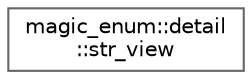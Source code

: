 digraph "类继承关系图"
{
 // LATEX_PDF_SIZE
  bgcolor="transparent";
  edge [fontname=Helvetica,fontsize=10,labelfontname=Helvetica,labelfontsize=10];
  node [fontname=Helvetica,fontsize=10,shape=box,height=0.2,width=0.4];
  rankdir="LR";
  Node0 [id="Node000000",label="magic_enum::detail\l::str_view",height=0.2,width=0.4,color="grey40", fillcolor="white", style="filled",URL="$structmagic__enum_1_1detail_1_1str__view.html",tooltip=" "];
}
